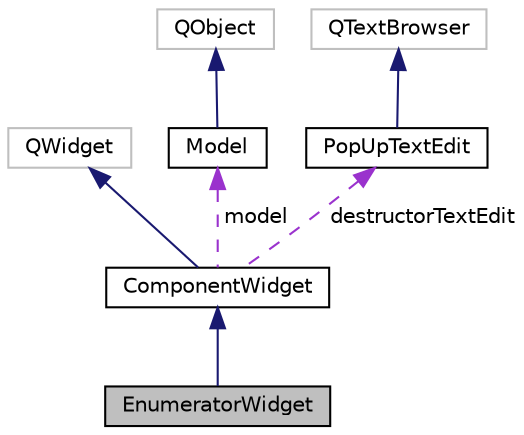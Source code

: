 digraph "EnumeratorWidget"
{
 // LATEX_PDF_SIZE
  edge [fontname="Helvetica",fontsize="10",labelfontname="Helvetica",labelfontsize="10"];
  node [fontname="Helvetica",fontsize="10",shape=record];
  Node1 [label="EnumeratorWidget",height=0.2,width=0.4,color="black", fillcolor="grey75", style="filled", fontcolor="black",tooltip="Class representing the widget for enumerators."];
  Node2 -> Node1 [dir="back",color="midnightblue",fontsize="10",style="solid",fontname="Helvetica"];
  Node2 [label="ComponentWidget",height=0.2,width=0.4,color="black", fillcolor="white", style="filled",URL="$classComponentWidget.html",tooltip="Class that represents a component widget."];
  Node3 -> Node2 [dir="back",color="midnightblue",fontsize="10",style="solid",fontname="Helvetica"];
  Node3 [label="QWidget",height=0.2,width=0.4,color="grey75", fillcolor="white", style="filled",tooltip=" "];
  Node4 -> Node2 [dir="back",color="darkorchid3",fontsize="10",style="dashed",label=" model" ,fontname="Helvetica"];
  Node4 [label="Model",height=0.2,width=0.4,color="black", fillcolor="white", style="filled",URL="$classModel.html",tooltip="The class representing the model that is the brain behind the whole application."];
  Node5 -> Node4 [dir="back",color="midnightblue",fontsize="10",style="solid",fontname="Helvetica"];
  Node5 [label="QObject",height=0.2,width=0.4,color="grey75", fillcolor="white", style="filled",tooltip=" "];
  Node6 -> Node2 [dir="back",color="darkorchid3",fontsize="10",style="dashed",label=" destructorTextEdit" ,fontname="Helvetica"];
  Node6 [label="PopUpTextEdit",height=0.2,width=0.4,color="black", fillcolor="white", style="filled",URL="$classPopUpTextEdit.html",tooltip="Class representing the text edit that has a pop-up input dialog."];
  Node7 -> Node6 [dir="back",color="midnightblue",fontsize="10",style="solid",fontname="Helvetica"];
  Node7 [label="QTextBrowser",height=0.2,width=0.4,color="grey75", fillcolor="white", style="filled",tooltip=" "];
}
